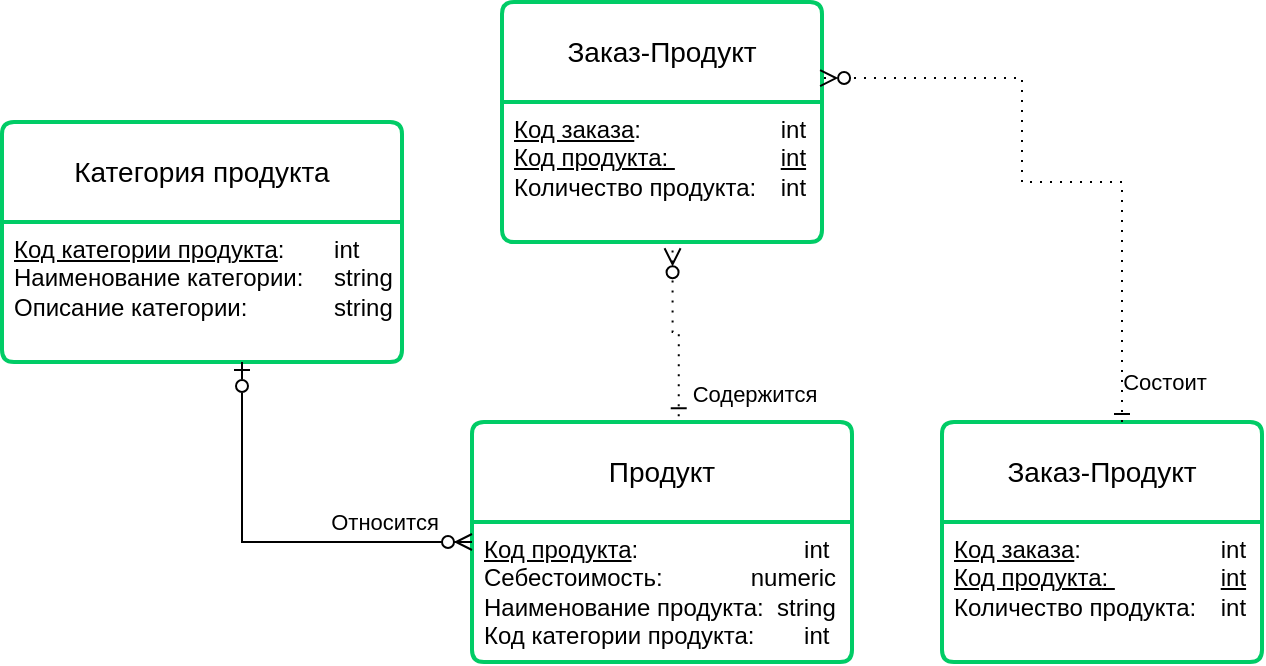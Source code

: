 <mxfile version="27.0.9">
  <diagram name="Страница — 1" id="SCpngaXEFyfujAyh4T14">
    <mxGraphModel dx="2219" dy="543" grid="1" gridSize="10" guides="1" tooltips="1" connect="1" arrows="1" fold="1" page="1" pageScale="1" pageWidth="827" pageHeight="1169" math="0" shadow="0">
      <root>
        <mxCell id="0" />
        <mxCell id="1" parent="0" />
        <mxCell id="8_KSPYoF_NXj8fLjF0Pe-1" value="Заказ-Продукт" style="swimlane;childLayout=stackLayout;horizontal=1;startSize=50;horizontalStack=0;rounded=1;fontSize=14;fontStyle=0;strokeWidth=2;resizeParent=0;resizeLast=1;shadow=0;dashed=0;align=center;arcSize=4;whiteSpace=wrap;html=1;strokeColor=#00CC66;" parent="1" vertex="1">
          <mxGeometry x="180" y="300" width="160" height="120" as="geometry" />
        </mxCell>
        <mxCell id="8_KSPYoF_NXj8fLjF0Pe-2" value="&lt;div style=&quot;text-align: justify;&quot;&gt;&lt;u style=&quot;background-color: transparent; color: light-dark(rgb(0, 0, 0), rgb(255, 255, 255));&quot;&gt;Код заказа&lt;/u&gt;&lt;span style=&quot;background-color: transparent; color: light-dark(rgb(0, 0, 0), rgb(255, 255, 255));&quot;&gt;: &lt;span style=&quot;white-space: pre;&quot;&gt;&#x9;&lt;/span&gt;&lt;span style=&quot;white-space: pre;&quot;&gt;&#x9;&lt;/span&gt;&lt;span style=&quot;white-space: pre;&quot;&gt;&#x9;&lt;/span&gt;int&lt;/span&gt;&lt;/div&gt;&lt;u&gt;&lt;div style=&quot;text-align: justify;&quot;&gt;&lt;u style=&quot;background-color: transparent; color: light-dark(rgb(0, 0, 0), rgb(255, 255, 255));&quot;&gt;Код продукта&lt;/u&gt;&lt;span style=&quot;background-color: transparent; color: light-dark(rgb(0, 0, 0), rgb(255, 255, 255));&quot;&gt;: &lt;span style=&quot;white-space: pre;&quot;&gt;&#x9;&lt;/span&gt;&lt;span style=&quot;white-space: pre;&quot;&gt;&#x9;&lt;/span&gt;int&lt;/span&gt;&lt;/div&gt;&lt;/u&gt;&lt;div style=&quot;text-align: justify;&quot;&gt;&lt;span style=&quot;background-color: transparent; color: light-dark(rgb(0, 0, 0), rgb(255, 255, 255));&quot;&gt;Количество продукта:&lt;span style=&quot;white-space: pre;&quot;&gt;&#x9;&lt;/span&gt;int&lt;/span&gt;&lt;/div&gt;" style="align=left;strokeColor=none;fillColor=none;spacingLeft=4;spacingRight=4;fontSize=12;verticalAlign=top;resizable=0;rotatable=0;part=1;html=1;whiteSpace=wrap;" parent="8_KSPYoF_NXj8fLjF0Pe-1" vertex="1">
          <mxGeometry y="50" width="160" height="70" as="geometry" />
        </mxCell>
        <mxCell id="8_KSPYoF_NXj8fLjF0Pe-5" value="Заказ-Продукт" style="swimlane;childLayout=stackLayout;horizontal=1;startSize=50;horizontalStack=0;rounded=1;fontSize=14;fontStyle=0;strokeWidth=2;resizeParent=0;resizeLast=1;shadow=0;dashed=0;align=center;arcSize=4;whiteSpace=wrap;html=1;strokeColor=#00CC66;" parent="1" vertex="1">
          <mxGeometry x="400" y="510" width="160" height="120" as="geometry" />
        </mxCell>
        <mxCell id="8_KSPYoF_NXj8fLjF0Pe-6" value="&lt;div style=&quot;text-align: justify;&quot;&gt;&lt;u style=&quot;background-color: transparent; color: light-dark(rgb(0, 0, 0), rgb(255, 255, 255));&quot;&gt;Код заказа&lt;/u&gt;&lt;span style=&quot;background-color: transparent; color: light-dark(rgb(0, 0, 0), rgb(255, 255, 255));&quot;&gt;: &lt;span style=&quot;white-space: pre;&quot;&gt;&#x9;&lt;/span&gt;&lt;span style=&quot;white-space: pre;&quot;&gt;&#x9;&lt;/span&gt;&lt;span style=&quot;white-space: pre;&quot;&gt;&#x9;&lt;/span&gt;int&lt;/span&gt;&lt;/div&gt;&lt;u&gt;&lt;div style=&quot;text-align: justify;&quot;&gt;&lt;u style=&quot;background-color: transparent; color: light-dark(rgb(0, 0, 0), rgb(255, 255, 255));&quot;&gt;Код продукта&lt;/u&gt;&lt;span style=&quot;background-color: transparent; color: light-dark(rgb(0, 0, 0), rgb(255, 255, 255));&quot;&gt;: &lt;span style=&quot;white-space: pre;&quot;&gt;&#x9;&lt;/span&gt;&lt;span style=&quot;white-space: pre;&quot;&gt;&#x9;&lt;/span&gt;int&lt;/span&gt;&lt;/div&gt;&lt;/u&gt;&lt;div style=&quot;text-align: justify;&quot;&gt;&lt;span style=&quot;background-color: transparent; color: light-dark(rgb(0, 0, 0), rgb(255, 255, 255));&quot;&gt;Количество продукта:&lt;span style=&quot;white-space: pre;&quot;&gt;&#x9;&lt;/span&gt;int&lt;/span&gt;&lt;/div&gt;" style="align=left;strokeColor=none;fillColor=none;spacingLeft=4;spacingRight=4;fontSize=12;verticalAlign=top;resizable=0;rotatable=0;part=1;html=1;whiteSpace=wrap;" parent="8_KSPYoF_NXj8fLjF0Pe-5" vertex="1">
          <mxGeometry y="50" width="160" height="70" as="geometry" />
        </mxCell>
        <mxCell id="8_KSPYoF_NXj8fLjF0Pe-8" value="" style="edgeStyle=orthogonalEdgeStyle;fontSize=12;html=1;endArrow=ERzeroToMany;startArrow=ERone;rounded=0;dashed=1;dashPattern=1 4;startFill=0;entryX=0.994;entryY=0.317;entryDx=0;entryDy=0;entryPerimeter=0;" parent="1" source="8_KSPYoF_NXj8fLjF0Pe-5" target="8_KSPYoF_NXj8fLjF0Pe-1" edge="1">
          <mxGeometry width="100" height="100" relative="1" as="geometry">
            <mxPoint x="720" y="520" as="sourcePoint" />
            <mxPoint x="440.0" y="333.96" as="targetPoint" />
            <Array as="points">
              <mxPoint x="490" y="390" />
              <mxPoint x="440" y="390" />
              <mxPoint x="440" y="338" />
            </Array>
          </mxGeometry>
        </mxCell>
        <mxCell id="8_KSPYoF_NXj8fLjF0Pe-10" value="Состоит" style="edgeLabel;html=1;align=center;verticalAlign=middle;resizable=0;points=[];rotation=0;" parent="8_KSPYoF_NXj8fLjF0Pe-8" vertex="1" connectable="0">
          <mxGeometry x="-0.13" y="-2" relative="1" as="geometry">
            <mxPoint x="41" y="102" as="offset" />
          </mxGeometry>
        </mxCell>
        <mxCell id="2ZJ8gAAqLY80ol_0NmQo-1" value="Продукт" style="swimlane;childLayout=stackLayout;horizontal=1;startSize=50;horizontalStack=0;rounded=1;fontSize=14;fontStyle=0;strokeWidth=2;resizeParent=0;resizeLast=1;shadow=0;dashed=0;align=center;arcSize=4;whiteSpace=wrap;html=1;strokeColor=#00CC66;" vertex="1" parent="1">
          <mxGeometry x="165" y="510" width="190" height="120" as="geometry" />
        </mxCell>
        <mxCell id="2ZJ8gAAqLY80ol_0NmQo-2" value="&lt;div style=&quot;text-align: justify;&quot;&gt;&lt;u style=&quot;background-color: transparent; color: light-dark(rgb(0, 0, 0), rgb(255, 255, 255));&quot;&gt;Код продукта&lt;/u&gt;&lt;span style=&quot;background-color: transparent; color: light-dark(rgb(0, 0, 0), rgb(255, 255, 255));&quot;&gt;: &lt;span style=&quot;white-space: pre;&quot;&gt;&#x9;&lt;/span&gt;&lt;span style=&quot;white-space: pre;&quot;&gt;&#x9;&lt;span style=&quot;white-space: pre;&quot;&gt;&#x9;&lt;/span&gt;&lt;/span&gt;int&lt;/span&gt;&lt;/div&gt;&lt;div style=&quot;text-align: justify;&quot;&gt;Себестоимость:&amp;nbsp;&lt;span style=&quot;white-space: pre;&quot;&gt;&#x9;&lt;span style=&quot;white-space: pre;&quot;&gt;&#x9;&lt;/span&gt;&lt;/span&gt;numeric&lt;/div&gt;&lt;div style=&quot;text-align: justify;&quot;&gt;&lt;span style=&quot;background-color: transparent; color: light-dark(rgb(0, 0, 0), rgb(255, 255, 255));&quot;&gt;Наименование продукта:&amp;nbsp; string&lt;/span&gt;&lt;/div&gt;&lt;div style=&quot;text-align: justify;&quot;&gt;&lt;span style=&quot;background-color: transparent; color: light-dark(rgb(0, 0, 0), rgb(255, 255, 255));&quot;&gt;Код категории продукта: &lt;span style=&quot;white-space: pre;&quot;&gt;&#x9;&lt;/span&gt;int&lt;/span&gt;&lt;/div&gt;" style="align=left;strokeColor=none;fillColor=none;spacingLeft=4;spacingRight=4;fontSize=12;verticalAlign=top;resizable=0;rotatable=0;part=1;html=1;whiteSpace=wrap;" vertex="1" parent="2ZJ8gAAqLY80ol_0NmQo-1">
          <mxGeometry y="50" width="190" height="70" as="geometry" />
        </mxCell>
        <mxCell id="2ZJ8gAAqLY80ol_0NmQo-4" value="" style="edgeStyle=orthogonalEdgeStyle;fontSize=12;html=1;endArrow=ERzeroToMany;endFill=1;rounded=0;startArrow=ERone;startFill=0;dashed=1;dashPattern=1 4;exitX=0.544;exitY=-0.024;exitDx=0;exitDy=0;exitPerimeter=0;entryX=0.533;entryY=1.045;entryDx=0;entryDy=0;entryPerimeter=0;" edge="1" parent="1" source="2ZJ8gAAqLY80ol_0NmQo-1" target="8_KSPYoF_NXj8fLjF0Pe-2">
          <mxGeometry width="100" height="100" relative="1" as="geometry">
            <mxPoint x="20.0" y="480" as="sourcePoint" />
            <mxPoint x="113.53" y="327.12" as="targetPoint" />
          </mxGeometry>
        </mxCell>
        <mxCell id="2ZJ8gAAqLY80ol_0NmQo-5" value="Содержится" style="edgeLabel;html=1;align=center;verticalAlign=middle;resizable=0;points=[];" vertex="1" connectable="0" parent="2ZJ8gAAqLY80ol_0NmQo-4">
          <mxGeometry x="-0.561" y="1" relative="1" as="geometry">
            <mxPoint x="38" y="8" as="offset" />
          </mxGeometry>
        </mxCell>
        <mxCell id="2ZJ8gAAqLY80ol_0NmQo-6" value="Категория продукта" style="swimlane;childLayout=stackLayout;horizontal=1;startSize=50;horizontalStack=0;rounded=1;fontSize=14;fontStyle=0;strokeWidth=2;resizeParent=0;resizeLast=1;shadow=0;dashed=0;align=center;arcSize=4;whiteSpace=wrap;html=1;strokeColor=#00CC66;" vertex="1" parent="1">
          <mxGeometry x="-70" y="360" width="200" height="120" as="geometry" />
        </mxCell>
        <mxCell id="2ZJ8gAAqLY80ol_0NmQo-7" value="&lt;div style=&quot;text-align: justify;&quot;&gt;&lt;span style=&quot;background-color: transparent; color: light-dark(rgb(0, 0, 0), rgb(255, 255, 255));&quot;&gt;&lt;u&gt;Код категории продукта&lt;/u&gt;:&lt;span style=&quot;white-space: pre;&quot;&gt;&#x9;&lt;/span&gt;&lt;/span&gt;&lt;span style=&quot;background-color: transparent; color: light-dark(rgb(0, 0, 0), rgb(255, 255, 255));&quot;&gt;int&lt;/span&gt;&lt;/div&gt;&lt;div style=&quot;text-align: justify;&quot;&gt;Наименование категории: &lt;span style=&quot;white-space: pre;&quot;&gt;&#x9;&lt;/span&gt;string&lt;/div&gt;&lt;div style=&quot;text-align: justify;&quot;&gt;Описание категории: &lt;span style=&quot;white-space: pre;&quot;&gt;&#x9;&lt;/span&gt;&lt;span style=&quot;white-space: pre;&quot;&gt;&#x9;&lt;/span&gt;string&lt;/div&gt;" style="align=left;strokeColor=none;fillColor=none;spacingLeft=4;spacingRight=4;fontSize=12;verticalAlign=top;resizable=0;rotatable=0;part=1;html=1;whiteSpace=wrap;" vertex="1" parent="2ZJ8gAAqLY80ol_0NmQo-6">
          <mxGeometry y="50" width="200" height="70" as="geometry" />
        </mxCell>
        <mxCell id="2ZJ8gAAqLY80ol_0NmQo-8" value="" style="edgeStyle=orthogonalEdgeStyle;fontSize=12;html=1;endArrow=ERzeroToMany;endFill=1;rounded=0;startArrow=ERzeroToOne;startFill=0;" edge="1" parent="1" source="2ZJ8gAAqLY80ol_0NmQo-6" target="2ZJ8gAAqLY80ol_0NmQo-1">
          <mxGeometry width="100" height="100" relative="1" as="geometry">
            <mxPoint x="-100" y="580" as="sourcePoint" />
            <mxPoint y="480" as="targetPoint" />
            <Array as="points">
              <mxPoint x="50" y="570" />
            </Array>
          </mxGeometry>
        </mxCell>
        <mxCell id="2ZJ8gAAqLY80ol_0NmQo-9" value="Относится" style="edgeLabel;html=1;align=center;verticalAlign=middle;resizable=0;points=[];" vertex="1" connectable="0" parent="2ZJ8gAAqLY80ol_0NmQo-8">
          <mxGeometry x="0.752" relative="1" as="geometry">
            <mxPoint x="-19" y="-10" as="offset" />
          </mxGeometry>
        </mxCell>
      </root>
    </mxGraphModel>
  </diagram>
</mxfile>
